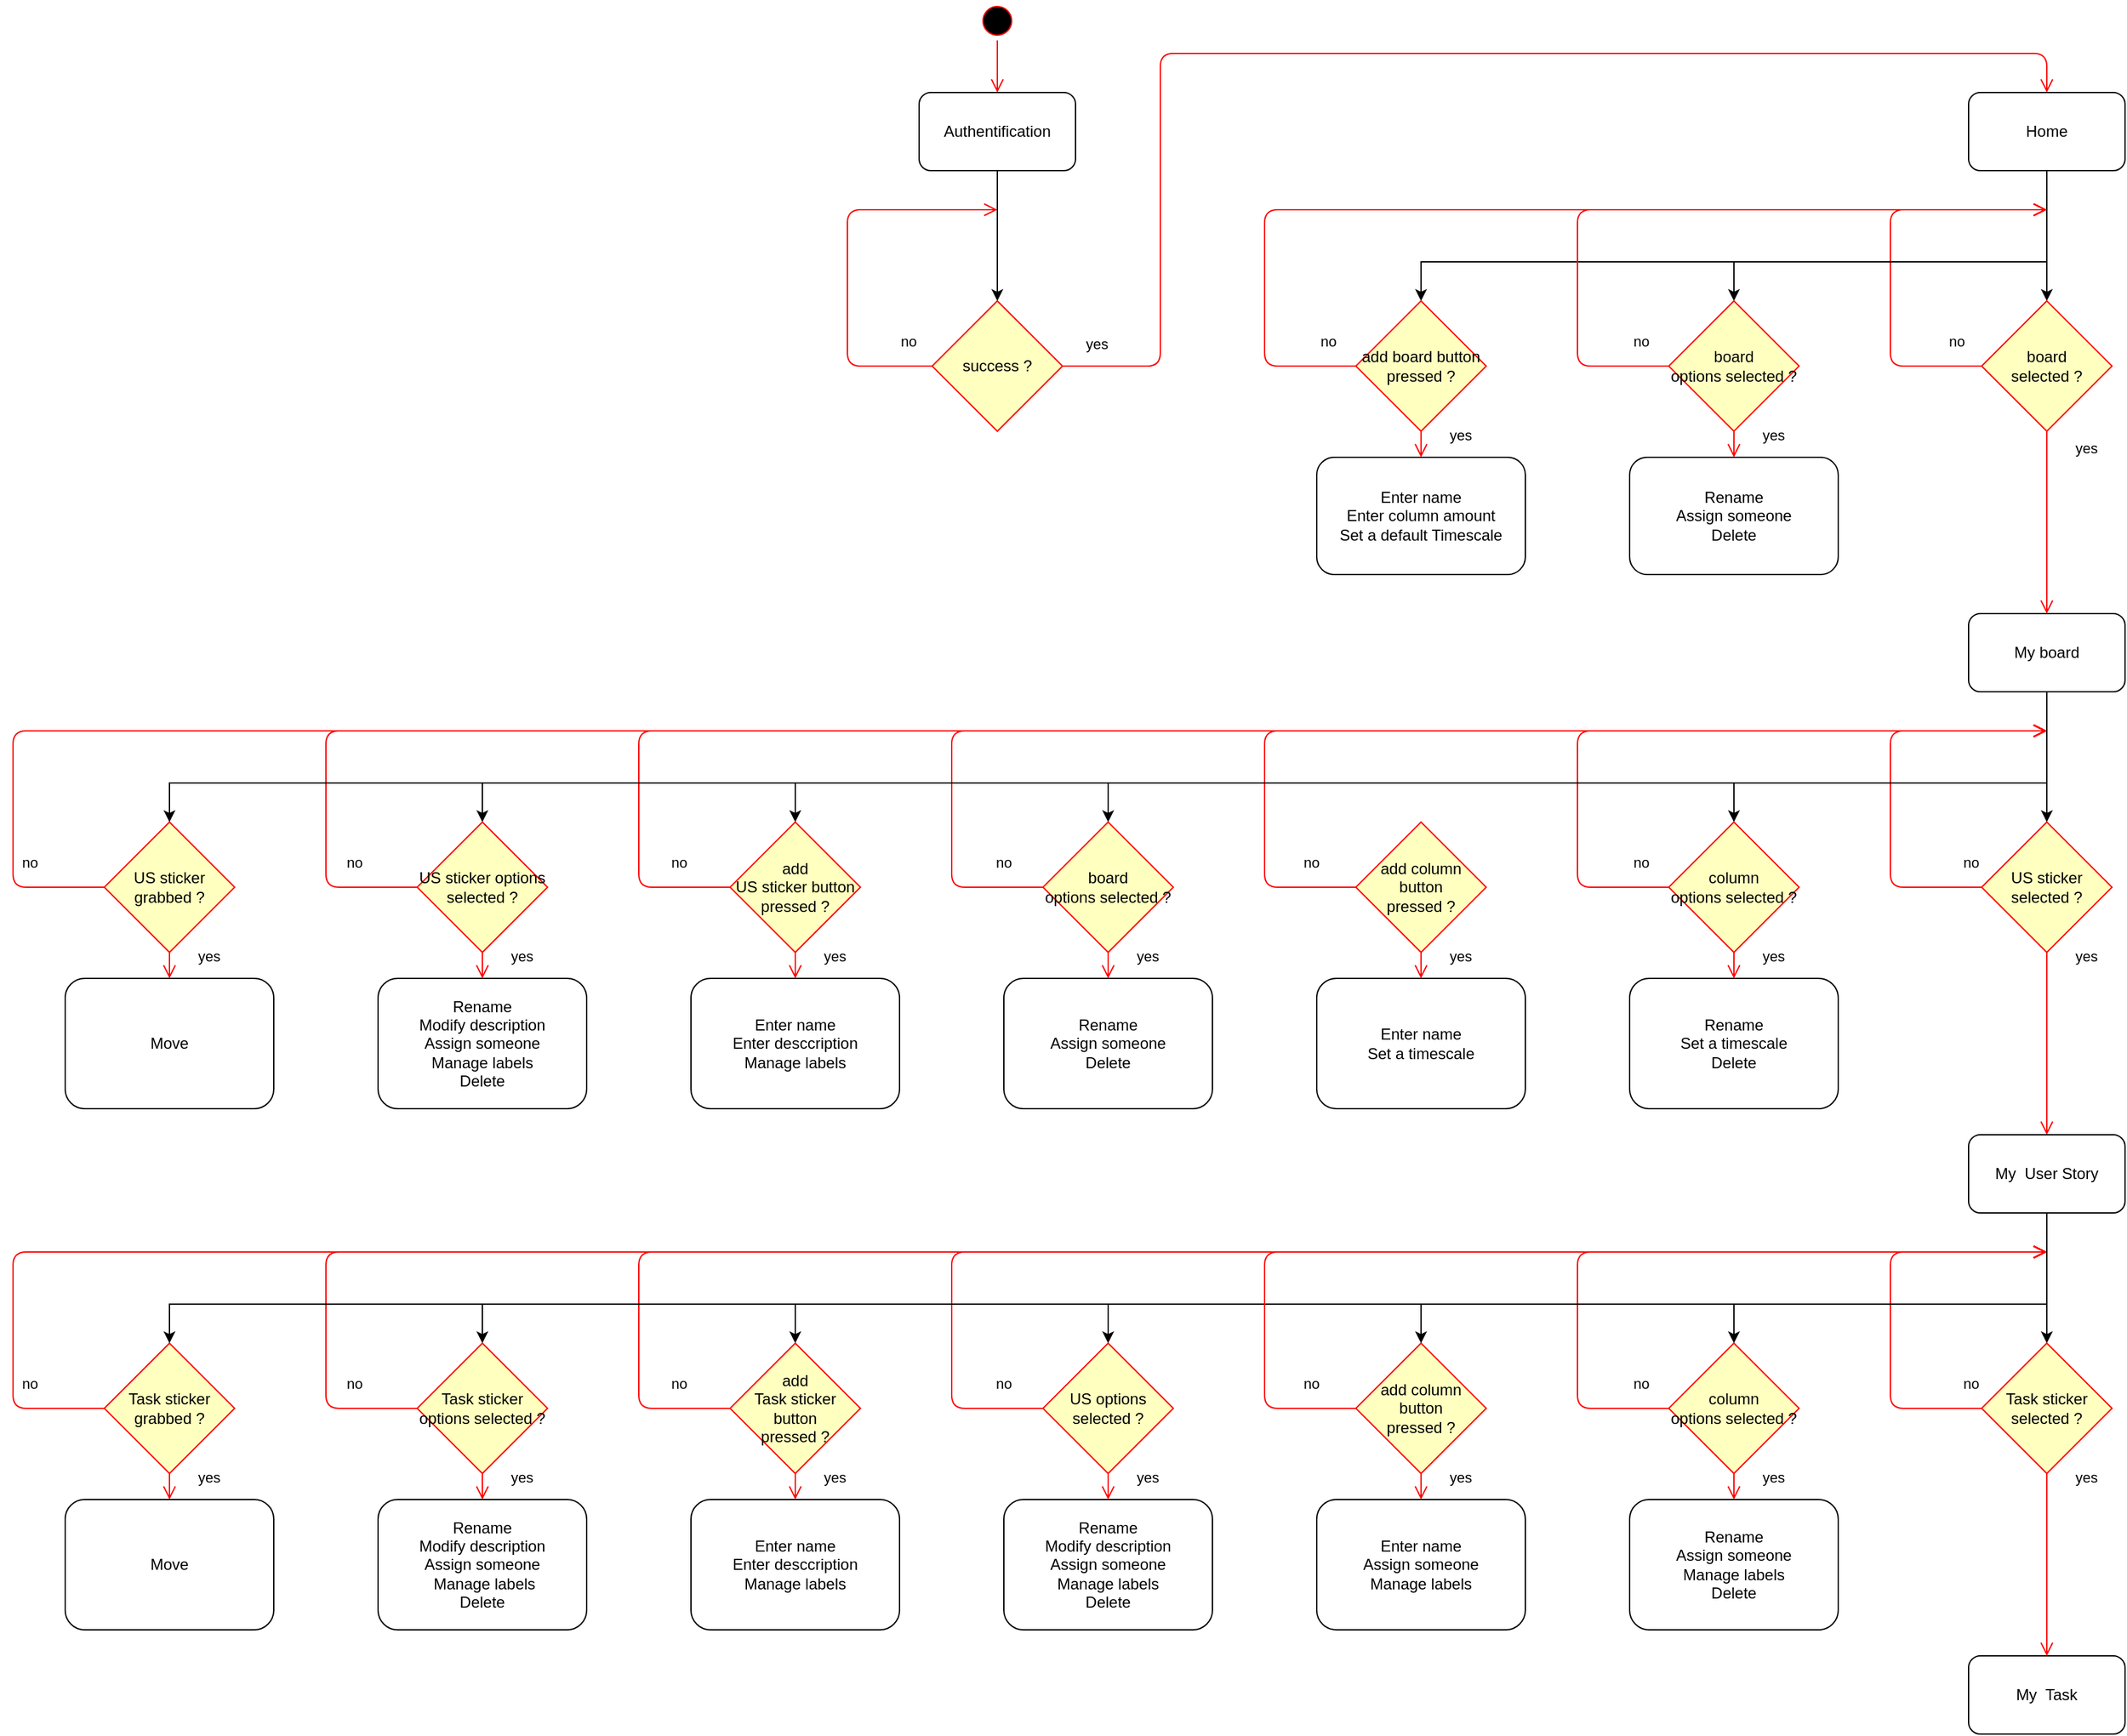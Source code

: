 <mxfile version="14.7.1" type="github">
  <diagram id="C5RBs43oDa-KdzZeNtuy" name="Page-1">
    <mxGraphModel dx="1583" dy="603" grid="1" gridSize="10" guides="1" tooltips="1" connect="1" arrows="1" fold="1" page="1" pageScale="1" pageWidth="3300" pageHeight="4681" math="0" shadow="0">
      <root>
        <mxCell id="WIyWlLk6GJQsqaUBKTNV-0" />
        <mxCell id="WIyWlLk6GJQsqaUBKTNV-1" parent="WIyWlLk6GJQsqaUBKTNV-0" />
        <mxCell id="JY1gy3Fn-EUmmL5cIJaz-2" value="" style="ellipse;html=1;shape=startState;fillColor=#000000;strokeColor=#ff0000;" parent="WIyWlLk6GJQsqaUBKTNV-1" vertex="1">
          <mxGeometry x="1260" y="120" width="30" height="30" as="geometry" />
        </mxCell>
        <mxCell id="JY1gy3Fn-EUmmL5cIJaz-3" value="" style="edgeStyle=orthogonalEdgeStyle;html=1;verticalAlign=bottom;endArrow=open;endSize=8;strokeColor=#ff0000;entryX=0.5;entryY=0;entryDx=0;entryDy=0;" parent="WIyWlLk6GJQsqaUBKTNV-1" source="JY1gy3Fn-EUmmL5cIJaz-2" target="JY1gy3Fn-EUmmL5cIJaz-33" edge="1">
          <mxGeometry relative="1" as="geometry">
            <mxPoint x="1275" y="230" as="targetPoint" />
          </mxGeometry>
        </mxCell>
        <mxCell id="JY1gy3Fn-EUmmL5cIJaz-12" style="edgeStyle=orthogonalEdgeStyle;rounded=0;orthogonalLoop=1;jettySize=auto;html=1;exitX=0.5;exitY=1;exitDx=0;exitDy=0;entryX=0.5;entryY=0;entryDx=0;entryDy=0;" parent="WIyWlLk6GJQsqaUBKTNV-1" source="JY1gy3Fn-EUmmL5cIJaz-33" target="JY1gy3Fn-EUmmL5cIJaz-9" edge="1">
          <mxGeometry relative="1" as="geometry">
            <mxPoint x="1275" y="300" as="sourcePoint" />
          </mxGeometry>
        </mxCell>
        <mxCell id="JY1gy3Fn-EUmmL5cIJaz-9" value="success ?" style="rhombus;whiteSpace=wrap;html=1;fillColor=#ffffc0;strokeColor=#ff0000;" parent="WIyWlLk6GJQsqaUBKTNV-1" vertex="1">
          <mxGeometry x="1225" y="350" width="100" height="100" as="geometry" />
        </mxCell>
        <mxCell id="JY1gy3Fn-EUmmL5cIJaz-10" value="no" style="edgeStyle=orthogonalEdgeStyle;html=1;align=left;verticalAlign=bottom;endArrow=open;endSize=8;strokeColor=#ff0000;exitX=0;exitY=0.5;exitDx=0;exitDy=0;" parent="WIyWlLk6GJQsqaUBKTNV-1" source="JY1gy3Fn-EUmmL5cIJaz-9" edge="1">
          <mxGeometry x="-0.824" y="-10" relative="1" as="geometry">
            <mxPoint x="1275" y="280" as="targetPoint" />
            <Array as="points">
              <mxPoint x="1160" y="400" />
              <mxPoint x="1160" y="280" />
            </Array>
            <mxPoint as="offset" />
          </mxGeometry>
        </mxCell>
        <mxCell id="JY1gy3Fn-EUmmL5cIJaz-11" value="yes" style="edgeStyle=orthogonalEdgeStyle;html=1;align=left;verticalAlign=top;endArrow=open;endSize=8;strokeColor=#ff0000;entryX=0.5;entryY=0;entryDx=0;entryDy=0;exitX=1;exitY=0.5;exitDx=0;exitDy=0;" parent="WIyWlLk6GJQsqaUBKTNV-1" source="JY1gy3Fn-EUmmL5cIJaz-9" target="JY1gy3Fn-EUmmL5cIJaz-32" edge="1">
          <mxGeometry x="-0.97" y="30" relative="1" as="geometry">
            <mxPoint x="1760" y="230" as="targetPoint" />
            <mxPoint x="1490" y="350" as="sourcePoint" />
            <Array as="points">
              <mxPoint x="1400" y="400" />
              <mxPoint x="1400" y="160" />
              <mxPoint x="2080" y="160" />
            </Array>
            <mxPoint as="offset" />
          </mxGeometry>
        </mxCell>
        <mxCell id="JY1gy3Fn-EUmmL5cIJaz-25" style="edgeStyle=orthogonalEdgeStyle;rounded=0;orthogonalLoop=1;jettySize=auto;html=1;exitX=0.5;exitY=1;exitDx=0;exitDy=0;entryX=0.5;entryY=0;entryDx=0;entryDy=0;" parent="WIyWlLk6GJQsqaUBKTNV-1" source="JY1gy3Fn-EUmmL5cIJaz-32" edge="1" target="JY1gy3Fn-EUmmL5cIJaz-39">
          <mxGeometry relative="1" as="geometry">
            <mxPoint x="2080" y="300" as="sourcePoint" />
            <mxPoint x="2100" y="340" as="targetPoint" />
          </mxGeometry>
        </mxCell>
        <mxCell id="_KC-3M1fQCvKJhTVu-NZ-2" style="edgeStyle=orthogonalEdgeStyle;rounded=0;orthogonalLoop=1;jettySize=auto;html=1;exitX=0.5;exitY=1;exitDx=0;exitDy=0;entryX=0.5;entryY=0;entryDx=0;entryDy=0;" edge="1" parent="WIyWlLk6GJQsqaUBKTNV-1" source="JY1gy3Fn-EUmmL5cIJaz-32" target="_KC-3M1fQCvKJhTVu-NZ-1">
          <mxGeometry relative="1" as="geometry">
            <Array as="points">
              <mxPoint x="2080" y="320" />
              <mxPoint x="1600" y="320" />
            </Array>
          </mxGeometry>
        </mxCell>
        <mxCell id="JY1gy3Fn-EUmmL5cIJaz-32" value="Home" style="rounded=1;whiteSpace=wrap;html=1;" parent="WIyWlLk6GJQsqaUBKTNV-1" vertex="1">
          <mxGeometry x="2020" y="190" width="120" height="60" as="geometry" />
        </mxCell>
        <mxCell id="JY1gy3Fn-EUmmL5cIJaz-33" value="Authentification" style="rounded=1;whiteSpace=wrap;html=1;" parent="WIyWlLk6GJQsqaUBKTNV-1" vertex="1">
          <mxGeometry x="1215" y="190" width="120" height="60" as="geometry" />
        </mxCell>
        <mxCell id="_KC-3M1fQCvKJhTVu-NZ-27" style="edgeStyle=orthogonalEdgeStyle;rounded=0;orthogonalLoop=1;jettySize=auto;html=1;exitX=0.5;exitY=1;exitDx=0;exitDy=0;entryX=0.5;entryY=0;entryDx=0;entryDy=0;" edge="1" parent="WIyWlLk6GJQsqaUBKTNV-1" source="JY1gy3Fn-EUmmL5cIJaz-36" target="_KC-3M1fQCvKJhTVu-NZ-20">
          <mxGeometry relative="1" as="geometry">
            <Array as="points">
              <mxPoint x="2080" y="720" />
              <mxPoint x="1840" y="720" />
            </Array>
          </mxGeometry>
        </mxCell>
        <mxCell id="_KC-3M1fQCvKJhTVu-NZ-28" style="edgeStyle=orthogonalEdgeStyle;rounded=0;orthogonalLoop=1;jettySize=auto;html=1;exitX=0.5;exitY=1;exitDx=0;exitDy=0;entryX=0.5;entryY=0;entryDx=0;entryDy=0;" edge="1" parent="WIyWlLk6GJQsqaUBKTNV-1" source="JY1gy3Fn-EUmmL5cIJaz-36" target="_KC-3M1fQCvKJhTVu-NZ-22">
          <mxGeometry relative="1" as="geometry">
            <Array as="points">
              <mxPoint x="2080" y="720" />
              <mxPoint x="1360" y="720" />
            </Array>
          </mxGeometry>
        </mxCell>
        <mxCell id="_KC-3M1fQCvKJhTVu-NZ-33" style="edgeStyle=orthogonalEdgeStyle;rounded=0;orthogonalLoop=1;jettySize=auto;html=1;exitX=0.5;exitY=1;exitDx=0;exitDy=0;entryX=0.5;entryY=0;entryDx=0;entryDy=0;" edge="1" parent="WIyWlLk6GJQsqaUBKTNV-1" source="JY1gy3Fn-EUmmL5cIJaz-36" target="_KC-3M1fQCvKJhTVu-NZ-29">
          <mxGeometry relative="1" as="geometry">
            <Array as="points">
              <mxPoint x="2080" y="720" />
              <mxPoint x="1120" y="720" />
            </Array>
          </mxGeometry>
        </mxCell>
        <mxCell id="_KC-3M1fQCvKJhTVu-NZ-38" style="edgeStyle=orthogonalEdgeStyle;rounded=0;orthogonalLoop=1;jettySize=auto;html=1;exitX=0.5;exitY=1;exitDx=0;exitDy=0;entryX=0.5;entryY=0;entryDx=0;entryDy=0;" edge="1" parent="WIyWlLk6GJQsqaUBKTNV-1" source="JY1gy3Fn-EUmmL5cIJaz-36" target="_KC-3M1fQCvKJhTVu-NZ-34">
          <mxGeometry relative="1" as="geometry">
            <Array as="points">
              <mxPoint x="2080" y="720" />
              <mxPoint x="880" y="720" />
            </Array>
          </mxGeometry>
        </mxCell>
        <mxCell id="_KC-3M1fQCvKJhTVu-NZ-40" style="edgeStyle=orthogonalEdgeStyle;rounded=0;orthogonalLoop=1;jettySize=auto;html=1;entryX=0.5;entryY=0;entryDx=0;entryDy=0;" edge="1" parent="WIyWlLk6GJQsqaUBKTNV-1" source="JY1gy3Fn-EUmmL5cIJaz-36" target="_KC-3M1fQCvKJhTVu-NZ-39">
          <mxGeometry relative="1" as="geometry" />
        </mxCell>
        <mxCell id="JY1gy3Fn-EUmmL5cIJaz-36" value="My board" style="rounded=1;whiteSpace=wrap;html=1;" parent="WIyWlLk6GJQsqaUBKTNV-1" vertex="1">
          <mxGeometry x="2020" y="590" width="120" height="60" as="geometry" />
        </mxCell>
        <mxCell id="JY1gy3Fn-EUmmL5cIJaz-38" value="&lt;div&gt;Rename&lt;/div&gt;&lt;div&gt;Assign someone&lt;/div&gt;&lt;div&gt;Delete&lt;br&gt;&lt;/div&gt;" style="rounded=1;whiteSpace=wrap;html=1;" parent="WIyWlLk6GJQsqaUBKTNV-1" vertex="1">
          <mxGeometry x="1760" y="470" width="160" height="90" as="geometry" />
        </mxCell>
        <mxCell id="JY1gy3Fn-EUmmL5cIJaz-39" value="&lt;div&gt;board &lt;br&gt;&lt;/div&gt;&lt;div&gt;selected ?&lt;/div&gt;" style="rhombus;whiteSpace=wrap;html=1;fillColor=#ffffc0;strokeColor=#ff0000;" parent="WIyWlLk6GJQsqaUBKTNV-1" vertex="1">
          <mxGeometry x="2030" y="350" width="100" height="100" as="geometry" />
        </mxCell>
        <mxCell id="JY1gy3Fn-EUmmL5cIJaz-41" value="yes" style="edgeStyle=orthogonalEdgeStyle;html=1;align=left;verticalAlign=top;endArrow=open;endSize=8;strokeColor=#ff0000;entryX=0.5;entryY=0;entryDx=0;entryDy=0;exitX=0.5;exitY=1;exitDx=0;exitDy=0;" parent="WIyWlLk6GJQsqaUBKTNV-1" source="JY1gy3Fn-EUmmL5cIJaz-39" target="JY1gy3Fn-EUmmL5cIJaz-36" edge="1">
          <mxGeometry x="-1" y="20" relative="1" as="geometry">
            <mxPoint x="2490" y="200" as="targetPoint" />
            <mxPoint x="2040" y="490" as="sourcePoint" />
            <Array as="points">
              <mxPoint x="2080" y="530" />
              <mxPoint x="2080" y="530" />
            </Array>
            <mxPoint as="offset" />
          </mxGeometry>
        </mxCell>
        <mxCell id="JY1gy3Fn-EUmmL5cIJaz-42" value="no" style="edgeStyle=orthogonalEdgeStyle;html=1;align=left;verticalAlign=bottom;endArrow=open;endSize=8;strokeColor=#ff0000;exitX=0;exitY=0.5;exitDx=0;exitDy=0;" parent="WIyWlLk6GJQsqaUBKTNV-1" source="JY1gy3Fn-EUmmL5cIJaz-39" edge="1">
          <mxGeometry x="-0.824" y="-10" relative="1" as="geometry">
            <mxPoint x="2080" y="280" as="targetPoint" />
            <mxPoint x="1965" y="380" as="sourcePoint" />
            <Array as="points">
              <mxPoint x="1960" y="400" />
              <mxPoint x="1960" y="280" />
            </Array>
            <mxPoint as="offset" />
          </mxGeometry>
        </mxCell>
        <mxCell id="JY1gy3Fn-EUmmL5cIJaz-44" style="edgeStyle=orthogonalEdgeStyle;rounded=0;orthogonalLoop=1;jettySize=auto;html=1;exitX=0.5;exitY=1;exitDx=0;exitDy=0;entryX=0.5;entryY=0;entryDx=0;entryDy=0;" parent="WIyWlLk6GJQsqaUBKTNV-1" source="JY1gy3Fn-EUmmL5cIJaz-32" edge="1" target="JY1gy3Fn-EUmmL5cIJaz-45">
          <mxGeometry relative="1" as="geometry">
            <mxPoint x="2090" y="280" as="sourcePoint" />
            <mxPoint x="1840" y="320" as="targetPoint" />
            <Array as="points">
              <mxPoint x="2080" y="320" />
              <mxPoint x="1840" y="320" />
            </Array>
          </mxGeometry>
        </mxCell>
        <mxCell id="JY1gy3Fn-EUmmL5cIJaz-45" value="&lt;div&gt;board &lt;br&gt;&lt;/div&gt;&lt;div&gt;options selected ?&lt;/div&gt;" style="rhombus;whiteSpace=wrap;html=1;fillColor=#ffffc0;strokeColor=#ff0000;" parent="WIyWlLk6GJQsqaUBKTNV-1" vertex="1">
          <mxGeometry x="1790" y="350" width="100" height="100" as="geometry" />
        </mxCell>
        <mxCell id="JY1gy3Fn-EUmmL5cIJaz-50" value="yes" style="edgeStyle=orthogonalEdgeStyle;html=1;align=left;verticalAlign=top;endArrow=open;endSize=8;strokeColor=#ff0000;entryX=0.5;entryY=0;entryDx=0;entryDy=0;exitX=0.5;exitY=1;exitDx=0;exitDy=0;" parent="WIyWlLk6GJQsqaUBKTNV-1" source="JY1gy3Fn-EUmmL5cIJaz-45" target="JY1gy3Fn-EUmmL5cIJaz-38" edge="1">
          <mxGeometry x="-1" y="22" relative="1" as="geometry">
            <mxPoint x="2090" y="240" as="targetPoint" />
            <mxPoint x="1645" y="410" as="sourcePoint" />
            <Array as="points">
              <mxPoint x="1840" y="450" />
              <mxPoint x="1840" y="450" />
            </Array>
            <mxPoint x="-2" y="-10" as="offset" />
          </mxGeometry>
        </mxCell>
        <mxCell id="_KC-3M1fQCvKJhTVu-NZ-1" value="&lt;div&gt;add board button &lt;br&gt;&lt;/div&gt;&lt;div&gt;pressed ?&lt;/div&gt;" style="rhombus;whiteSpace=wrap;html=1;fillColor=#ffffc0;strokeColor=#ff0000;" vertex="1" parent="WIyWlLk6GJQsqaUBKTNV-1">
          <mxGeometry x="1550" y="350" width="100" height="100" as="geometry" />
        </mxCell>
        <mxCell id="_KC-3M1fQCvKJhTVu-NZ-3" value="no" style="edgeStyle=orthogonalEdgeStyle;html=1;align=left;verticalAlign=bottom;endArrow=open;endSize=8;strokeColor=#ff0000;exitX=0;exitY=0.5;exitDx=0;exitDy=0;" edge="1" parent="WIyWlLk6GJQsqaUBKTNV-1" source="JY1gy3Fn-EUmmL5cIJaz-45">
          <mxGeometry x="-0.893" y="-10" relative="1" as="geometry">
            <mxPoint x="2080" y="280" as="targetPoint" />
            <mxPoint x="1770" y="410" as="sourcePoint" />
            <Array as="points">
              <mxPoint x="1720" y="400" />
              <mxPoint x="1720" y="280" />
            </Array>
            <mxPoint as="offset" />
          </mxGeometry>
        </mxCell>
        <mxCell id="_KC-3M1fQCvKJhTVu-NZ-4" value="no" style="edgeStyle=orthogonalEdgeStyle;html=1;align=left;verticalAlign=bottom;endArrow=open;endSize=8;strokeColor=#ff0000;exitX=0;exitY=0.5;exitDx=0;exitDy=0;" edge="1" parent="WIyWlLk6GJQsqaUBKTNV-1" source="_KC-3M1fQCvKJhTVu-NZ-1">
          <mxGeometry x="-0.925" y="-10" relative="1" as="geometry">
            <mxPoint x="2080" y="280" as="targetPoint" />
            <mxPoint x="1530" y="420" as="sourcePoint" />
            <Array as="points">
              <mxPoint x="1480" y="400" />
              <mxPoint x="1480" y="280" />
            </Array>
            <mxPoint as="offset" />
          </mxGeometry>
        </mxCell>
        <mxCell id="_KC-3M1fQCvKJhTVu-NZ-5" value="&lt;div align=&quot;center&quot;&gt;Enter name&lt;/div&gt;&lt;div align=&quot;center&quot;&gt;Enter column amount&lt;/div&gt;&lt;div align=&quot;center&quot;&gt;Set a default Timescale&lt;br&gt;&lt;/div&gt;" style="rounded=1;whiteSpace=wrap;html=1;align=center;" vertex="1" parent="WIyWlLk6GJQsqaUBKTNV-1">
          <mxGeometry x="1520" y="470" width="160" height="90" as="geometry" />
        </mxCell>
        <mxCell id="_KC-3M1fQCvKJhTVu-NZ-7" value="yes" style="edgeStyle=orthogonalEdgeStyle;html=1;align=left;verticalAlign=top;endArrow=open;endSize=8;strokeColor=#ff0000;entryX=0.5;entryY=0;entryDx=0;entryDy=0;exitX=0.5;exitY=1;exitDx=0;exitDy=0;" edge="1" parent="WIyWlLk6GJQsqaUBKTNV-1" source="_KC-3M1fQCvKJhTVu-NZ-1" target="_KC-3M1fQCvKJhTVu-NZ-5">
          <mxGeometry x="-1" y="22" relative="1" as="geometry">
            <mxPoint x="1850" y="480" as="targetPoint" />
            <mxPoint x="1850" y="450" as="sourcePoint" />
            <Array as="points">
              <mxPoint x="1600" y="460" />
              <mxPoint x="1600" y="460" />
            </Array>
            <mxPoint x="-2" y="-10" as="offset" />
          </mxGeometry>
        </mxCell>
        <mxCell id="_KC-3M1fQCvKJhTVu-NZ-20" value="&lt;div&gt;column &lt;br&gt;&lt;/div&gt;&lt;div&gt;options selected ?&lt;/div&gt;" style="rhombus;whiteSpace=wrap;html=1;fillColor=#ffffc0;strokeColor=#ff0000;" vertex="1" parent="WIyWlLk6GJQsqaUBKTNV-1">
          <mxGeometry x="1790" y="750" width="100" height="100" as="geometry" />
        </mxCell>
        <mxCell id="_KC-3M1fQCvKJhTVu-NZ-21" value="yes" style="edgeStyle=orthogonalEdgeStyle;html=1;align=left;verticalAlign=top;endArrow=open;endSize=8;strokeColor=#ff0000;exitX=0.5;exitY=1;exitDx=0;exitDy=0;entryX=0.5;entryY=0;entryDx=0;entryDy=0;" edge="1" parent="WIyWlLk6GJQsqaUBKTNV-1" source="_KC-3M1fQCvKJhTVu-NZ-20" target="_KC-3M1fQCvKJhTVu-NZ-70">
          <mxGeometry x="-1" y="22" relative="1" as="geometry">
            <mxPoint x="1840" y="870" as="targetPoint" />
            <mxPoint x="1645" y="810" as="sourcePoint" />
            <Array as="points" />
            <mxPoint x="-2" y="-10" as="offset" />
          </mxGeometry>
        </mxCell>
        <mxCell id="_KC-3M1fQCvKJhTVu-NZ-22" value="&lt;div&gt;board &lt;br&gt;&lt;/div&gt;&lt;div&gt;options selected ?&lt;/div&gt;" style="rhombus;whiteSpace=wrap;html=1;fillColor=#ffffc0;strokeColor=#ff0000;" vertex="1" parent="WIyWlLk6GJQsqaUBKTNV-1">
          <mxGeometry x="1310" y="750" width="100" height="100" as="geometry" />
        </mxCell>
        <mxCell id="_KC-3M1fQCvKJhTVu-NZ-23" value="no" style="edgeStyle=orthogonalEdgeStyle;html=1;align=left;verticalAlign=bottom;endArrow=open;endSize=8;strokeColor=#ff0000;exitX=0;exitY=0.5;exitDx=0;exitDy=0;" edge="1" parent="WIyWlLk6GJQsqaUBKTNV-1" source="_KC-3M1fQCvKJhTVu-NZ-20">
          <mxGeometry x="-0.893" y="-10" relative="1" as="geometry">
            <mxPoint x="2080" y="680" as="targetPoint" />
            <mxPoint x="1770" y="810" as="sourcePoint" />
            <Array as="points">
              <mxPoint x="1720" y="800" />
              <mxPoint x="1720" y="680" />
            </Array>
            <mxPoint as="offset" />
          </mxGeometry>
        </mxCell>
        <mxCell id="_KC-3M1fQCvKJhTVu-NZ-24" value="no" style="edgeStyle=orthogonalEdgeStyle;html=1;align=left;verticalAlign=bottom;endArrow=open;endSize=8;strokeColor=#ff0000;exitX=0;exitY=0.5;exitDx=0;exitDy=0;" edge="1" parent="WIyWlLk6GJQsqaUBKTNV-1" source="_KC-3M1fQCvKJhTVu-NZ-22">
          <mxGeometry x="-0.925" y="-10" relative="1" as="geometry">
            <mxPoint x="2080" y="680" as="targetPoint" />
            <mxPoint x="1530" y="820" as="sourcePoint" />
            <Array as="points">
              <mxPoint x="1310" y="800" />
              <mxPoint x="1240" y="800" />
              <mxPoint x="1240" y="680" />
            </Array>
            <mxPoint as="offset" />
          </mxGeometry>
        </mxCell>
        <mxCell id="_KC-3M1fQCvKJhTVu-NZ-26" value="yes" style="edgeStyle=orthogonalEdgeStyle;html=1;align=left;verticalAlign=top;endArrow=open;endSize=8;strokeColor=#ff0000;exitX=0.5;exitY=1;exitDx=0;exitDy=0;entryX=0.5;entryY=0;entryDx=0;entryDy=0;" edge="1" parent="WIyWlLk6GJQsqaUBKTNV-1" source="_KC-3M1fQCvKJhTVu-NZ-22" target="_KC-3M1fQCvKJhTVu-NZ-69">
          <mxGeometry x="-1" y="22" relative="1" as="geometry">
            <mxPoint x="1360" y="870" as="targetPoint" />
            <mxPoint x="1610" y="850" as="sourcePoint" />
            <Array as="points" />
            <mxPoint x="-2" y="-10" as="offset" />
          </mxGeometry>
        </mxCell>
        <mxCell id="_KC-3M1fQCvKJhTVu-NZ-29" value="&lt;div&gt;add &lt;br&gt;&lt;/div&gt;&lt;div&gt;US sticker button &lt;br&gt;&lt;/div&gt;&lt;div&gt;pressed ?&lt;/div&gt;" style="rhombus;whiteSpace=wrap;html=1;fillColor=#ffffc0;strokeColor=#ff0000;" vertex="1" parent="WIyWlLk6GJQsqaUBKTNV-1">
          <mxGeometry x="1070" y="750" width="100" height="100" as="geometry" />
        </mxCell>
        <mxCell id="_KC-3M1fQCvKJhTVu-NZ-30" value="no" style="edgeStyle=orthogonalEdgeStyle;html=1;align=left;verticalAlign=bottom;endArrow=open;endSize=8;strokeColor=#ff0000;exitX=0;exitY=0.5;exitDx=0;exitDy=0;" edge="1" parent="WIyWlLk6GJQsqaUBKTNV-1" source="_KC-3M1fQCvKJhTVu-NZ-29">
          <mxGeometry x="-0.925" y="-10" relative="1" as="geometry">
            <mxPoint x="2080" y="680" as="targetPoint" />
            <mxPoint x="1270" y="800" as="sourcePoint" />
            <Array as="points">
              <mxPoint x="1070" y="800" />
              <mxPoint x="1000" y="800" />
              <mxPoint x="1000" y="680" />
            </Array>
            <mxPoint as="offset" />
          </mxGeometry>
        </mxCell>
        <mxCell id="_KC-3M1fQCvKJhTVu-NZ-31" value="&lt;div&gt;Enter name&lt;/div&gt;&lt;div&gt;Enter desccription&lt;/div&gt;&lt;div&gt;Manage labels&lt;br&gt;&lt;/div&gt;" style="rounded=1;whiteSpace=wrap;html=1;" vertex="1" parent="WIyWlLk6GJQsqaUBKTNV-1">
          <mxGeometry x="1040" y="870" width="160" height="100" as="geometry" />
        </mxCell>
        <mxCell id="_KC-3M1fQCvKJhTVu-NZ-32" value="yes" style="edgeStyle=orthogonalEdgeStyle;html=1;align=left;verticalAlign=top;endArrow=open;endSize=8;strokeColor=#ff0000;exitX=0.5;exitY=1;exitDx=0;exitDy=0;entryX=0.5;entryY=0;entryDx=0;entryDy=0;" edge="1" parent="WIyWlLk6GJQsqaUBKTNV-1" target="_KC-3M1fQCvKJhTVu-NZ-31" source="_KC-3M1fQCvKJhTVu-NZ-29">
          <mxGeometry x="-1" y="22" relative="1" as="geometry">
            <mxPoint x="1210" y="880" as="targetPoint" />
            <mxPoint x="1120" y="860" as="sourcePoint" />
            <Array as="points" />
            <mxPoint x="-2" y="-10" as="offset" />
          </mxGeometry>
        </mxCell>
        <mxCell id="_KC-3M1fQCvKJhTVu-NZ-34" value="US sticker options selected ?" style="rhombus;whiteSpace=wrap;html=1;fillColor=#ffffc0;strokeColor=#ff0000;" vertex="1" parent="WIyWlLk6GJQsqaUBKTNV-1">
          <mxGeometry x="830" y="750" width="100" height="100" as="geometry" />
        </mxCell>
        <mxCell id="_KC-3M1fQCvKJhTVu-NZ-35" value="&lt;div&gt; Rename&lt;/div&gt;&lt;div&gt;Modify description&lt;br&gt;&lt;/div&gt;&lt;div&gt;Assign someone&lt;/div&gt;&lt;div&gt; Manage labels &lt;br&gt;&lt;/div&gt;&lt;div&gt;Delete&lt;/div&gt;" style="rounded=1;whiteSpace=wrap;html=1;" vertex="1" parent="WIyWlLk6GJQsqaUBKTNV-1">
          <mxGeometry x="800" y="870" width="160" height="100" as="geometry" />
        </mxCell>
        <mxCell id="_KC-3M1fQCvKJhTVu-NZ-36" value="yes" style="edgeStyle=orthogonalEdgeStyle;html=1;align=left;verticalAlign=top;endArrow=open;endSize=8;strokeColor=#ff0000;exitX=0.5;exitY=1;exitDx=0;exitDy=0;entryX=0.5;entryY=0;entryDx=0;entryDy=0;" edge="1" parent="WIyWlLk6GJQsqaUBKTNV-1" source="_KC-3M1fQCvKJhTVu-NZ-34" target="_KC-3M1fQCvKJhTVu-NZ-35">
          <mxGeometry x="-1" y="22" relative="1" as="geometry">
            <mxPoint x="1130" y="880" as="targetPoint" />
            <mxPoint x="1130" y="850" as="sourcePoint" />
            <Array as="points" />
            <mxPoint x="-2" y="-10" as="offset" />
          </mxGeometry>
        </mxCell>
        <mxCell id="_KC-3M1fQCvKJhTVu-NZ-37" value="no" style="edgeStyle=orthogonalEdgeStyle;html=1;align=left;verticalAlign=bottom;endArrow=open;endSize=8;strokeColor=#ff0000;exitX=0;exitY=0.5;exitDx=0;exitDy=0;" edge="1" parent="WIyWlLk6GJQsqaUBKTNV-1" source="_KC-3M1fQCvKJhTVu-NZ-34">
          <mxGeometry x="-0.925" y="-10" relative="1" as="geometry">
            <mxPoint x="2080" y="680" as="targetPoint" />
            <mxPoint x="1040" y="800" as="sourcePoint" />
            <Array as="points">
              <mxPoint x="830" y="800" />
              <mxPoint x="760" y="800" />
              <mxPoint x="760" y="680" />
            </Array>
            <mxPoint as="offset" />
          </mxGeometry>
        </mxCell>
        <mxCell id="_KC-3M1fQCvKJhTVu-NZ-39" value="US sticker selected ?" style="rhombus;whiteSpace=wrap;html=1;fillColor=#ffffc0;strokeColor=#ff0000;" vertex="1" parent="WIyWlLk6GJQsqaUBKTNV-1">
          <mxGeometry x="2030" y="750" width="100" height="100" as="geometry" />
        </mxCell>
        <mxCell id="_KC-3M1fQCvKJhTVu-NZ-41" value="no" style="edgeStyle=orthogonalEdgeStyle;html=1;align=left;verticalAlign=bottom;endArrow=open;endSize=8;strokeColor=#ff0000;exitX=0;exitY=0.5;exitDx=0;exitDy=0;" edge="1" parent="WIyWlLk6GJQsqaUBKTNV-1" source="_KC-3M1fQCvKJhTVu-NZ-39">
          <mxGeometry x="-0.893" y="-10" relative="1" as="geometry">
            <mxPoint x="2080" y="680" as="targetPoint" />
            <mxPoint x="2040" y="800" as="sourcePoint" />
            <Array as="points">
              <mxPoint x="1960" y="800" />
              <mxPoint x="1960" y="680" />
            </Array>
            <mxPoint as="offset" />
          </mxGeometry>
        </mxCell>
        <mxCell id="_KC-3M1fQCvKJhTVu-NZ-42" value="yes" style="edgeStyle=orthogonalEdgeStyle;html=1;align=left;verticalAlign=top;endArrow=open;endSize=8;strokeColor=#ff0000;exitX=0.5;exitY=1;exitDx=0;exitDy=0;entryX=0.5;entryY=0;entryDx=0;entryDy=0;" edge="1" parent="WIyWlLk6GJQsqaUBKTNV-1" source="_KC-3M1fQCvKJhTVu-NZ-39" target="_KC-3M1fQCvKJhTVu-NZ-48">
          <mxGeometry x="-1" y="22" relative="1" as="geometry">
            <mxPoint x="4740" y="150" as="targetPoint" />
            <mxPoint x="3500" y="360" as="sourcePoint" />
            <Array as="points">
              <mxPoint x="2080" y="920" />
              <mxPoint x="2080" y="920" />
            </Array>
            <mxPoint x="-2" y="-10" as="offset" />
          </mxGeometry>
        </mxCell>
        <mxCell id="_KC-3M1fQCvKJhTVu-NZ-43" style="edgeStyle=orthogonalEdgeStyle;rounded=0;orthogonalLoop=1;jettySize=auto;html=1;exitX=0.5;exitY=1;exitDx=0;exitDy=0;entryX=0.5;entryY=0;entryDx=0;entryDy=0;" edge="1" parent="WIyWlLk6GJQsqaUBKTNV-1" source="_KC-3M1fQCvKJhTVu-NZ-48" target="_KC-3M1fQCvKJhTVu-NZ-51">
          <mxGeometry relative="1" as="geometry">
            <Array as="points">
              <mxPoint x="2080" y="1120" />
              <mxPoint x="1840" y="1120" />
            </Array>
          </mxGeometry>
        </mxCell>
        <mxCell id="_KC-3M1fQCvKJhTVu-NZ-44" style="edgeStyle=orthogonalEdgeStyle;rounded=0;orthogonalLoop=1;jettySize=auto;html=1;exitX=0.5;exitY=1;exitDx=0;exitDy=0;entryX=0.5;entryY=0;entryDx=0;entryDy=0;" edge="1" parent="WIyWlLk6GJQsqaUBKTNV-1" source="_KC-3M1fQCvKJhTVu-NZ-48" target="_KC-3M1fQCvKJhTVu-NZ-53">
          <mxGeometry relative="1" as="geometry">
            <Array as="points">
              <mxPoint x="2080" y="1120" />
              <mxPoint x="1360" y="1120" />
            </Array>
          </mxGeometry>
        </mxCell>
        <mxCell id="_KC-3M1fQCvKJhTVu-NZ-45" style="edgeStyle=orthogonalEdgeStyle;rounded=0;orthogonalLoop=1;jettySize=auto;html=1;exitX=0.5;exitY=1;exitDx=0;exitDy=0;entryX=0.5;entryY=0;entryDx=0;entryDy=0;" edge="1" parent="WIyWlLk6GJQsqaUBKTNV-1" source="_KC-3M1fQCvKJhTVu-NZ-48" target="_KC-3M1fQCvKJhTVu-NZ-57">
          <mxGeometry relative="1" as="geometry">
            <Array as="points">
              <mxPoint x="2080" y="1120" />
              <mxPoint x="1120" y="1120" />
            </Array>
          </mxGeometry>
        </mxCell>
        <mxCell id="_KC-3M1fQCvKJhTVu-NZ-46" style="edgeStyle=orthogonalEdgeStyle;rounded=0;orthogonalLoop=1;jettySize=auto;html=1;exitX=0.5;exitY=1;exitDx=0;exitDy=0;entryX=0.5;entryY=0;entryDx=0;entryDy=0;" edge="1" parent="WIyWlLk6GJQsqaUBKTNV-1" source="_KC-3M1fQCvKJhTVu-NZ-48" target="_KC-3M1fQCvKJhTVu-NZ-61">
          <mxGeometry relative="1" as="geometry">
            <Array as="points">
              <mxPoint x="2080" y="1120" />
              <mxPoint x="880" y="1120" />
            </Array>
          </mxGeometry>
        </mxCell>
        <mxCell id="_KC-3M1fQCvKJhTVu-NZ-47" style="edgeStyle=orthogonalEdgeStyle;rounded=0;orthogonalLoop=1;jettySize=auto;html=1;entryX=0.5;entryY=0;entryDx=0;entryDy=0;" edge="1" parent="WIyWlLk6GJQsqaUBKTNV-1" source="_KC-3M1fQCvKJhTVu-NZ-48" target="_KC-3M1fQCvKJhTVu-NZ-65">
          <mxGeometry relative="1" as="geometry" />
        </mxCell>
        <mxCell id="_KC-3M1fQCvKJhTVu-NZ-48" value="My&amp;nbsp; User Story" style="rounded=1;whiteSpace=wrap;html=1;" vertex="1" parent="WIyWlLk6GJQsqaUBKTNV-1">
          <mxGeometry x="2020" y="990" width="120" height="60" as="geometry" />
        </mxCell>
        <mxCell id="_KC-3M1fQCvKJhTVu-NZ-49" value="&lt;div&gt;Rename&lt;/div&gt;&lt;div&gt;Modify description&lt;br&gt;&lt;/div&gt;&lt;div&gt;Assign someone&lt;/div&gt;&lt;div&gt;Manage labels&lt;br&gt;&lt;/div&gt;&lt;div&gt;Delete&lt;br&gt;&lt;/div&gt;" style="rounded=1;whiteSpace=wrap;html=1;" vertex="1" parent="WIyWlLk6GJQsqaUBKTNV-1">
          <mxGeometry x="1280" y="1270" width="160" height="100" as="geometry" />
        </mxCell>
        <mxCell id="_KC-3M1fQCvKJhTVu-NZ-50" value="&lt;div&gt;Rename&lt;/div&gt;&lt;div&gt;Assign someone&lt;/div&gt;&lt;div&gt;Manage labels&lt;/div&gt;&lt;div&gt;Delete&lt;br&gt;&lt;/div&gt;" style="rounded=1;whiteSpace=wrap;html=1;" vertex="1" parent="WIyWlLk6GJQsqaUBKTNV-1">
          <mxGeometry x="1760" y="1270" width="160" height="100" as="geometry" />
        </mxCell>
        <mxCell id="_KC-3M1fQCvKJhTVu-NZ-51" value="&lt;div&gt;column &lt;br&gt;&lt;/div&gt;&lt;div&gt;options selected ?&lt;/div&gt;" style="rhombus;whiteSpace=wrap;html=1;fillColor=#ffffc0;strokeColor=#ff0000;" vertex="1" parent="WIyWlLk6GJQsqaUBKTNV-1">
          <mxGeometry x="1790" y="1150" width="100" height="100" as="geometry" />
        </mxCell>
        <mxCell id="_KC-3M1fQCvKJhTVu-NZ-52" value="yes" style="edgeStyle=orthogonalEdgeStyle;html=1;align=left;verticalAlign=top;endArrow=open;endSize=8;strokeColor=#ff0000;exitX=0.5;exitY=1;exitDx=0;exitDy=0;entryX=0.5;entryY=0;entryDx=0;entryDy=0;" edge="1" parent="WIyWlLk6GJQsqaUBKTNV-1" source="_KC-3M1fQCvKJhTVu-NZ-51" target="_KC-3M1fQCvKJhTVu-NZ-50">
          <mxGeometry x="-1" y="22" relative="1" as="geometry">
            <mxPoint x="1740" y="1270" as="targetPoint" />
            <mxPoint x="1645" y="1210" as="sourcePoint" />
            <Array as="points" />
            <mxPoint x="-2" y="-10" as="offset" />
          </mxGeometry>
        </mxCell>
        <mxCell id="_KC-3M1fQCvKJhTVu-NZ-53" value="US options selected ?" style="rhombus;whiteSpace=wrap;html=1;fillColor=#ffffc0;strokeColor=#ff0000;" vertex="1" parent="WIyWlLk6GJQsqaUBKTNV-1">
          <mxGeometry x="1310" y="1150" width="100" height="100" as="geometry" />
        </mxCell>
        <mxCell id="_KC-3M1fQCvKJhTVu-NZ-54" value="no" style="edgeStyle=orthogonalEdgeStyle;html=1;align=left;verticalAlign=bottom;endArrow=open;endSize=8;strokeColor=#ff0000;exitX=0;exitY=0.5;exitDx=0;exitDy=0;" edge="1" parent="WIyWlLk6GJQsqaUBKTNV-1" source="_KC-3M1fQCvKJhTVu-NZ-51">
          <mxGeometry x="-0.893" y="-10" relative="1" as="geometry">
            <mxPoint x="2080" y="1080" as="targetPoint" />
            <mxPoint x="1770" y="1210" as="sourcePoint" />
            <Array as="points">
              <mxPoint x="1720" y="1200" />
              <mxPoint x="1720" y="1080" />
            </Array>
            <mxPoint as="offset" />
          </mxGeometry>
        </mxCell>
        <mxCell id="_KC-3M1fQCvKJhTVu-NZ-55" value="no" style="edgeStyle=orthogonalEdgeStyle;html=1;align=left;verticalAlign=bottom;endArrow=open;endSize=8;strokeColor=#ff0000;exitX=0;exitY=0.5;exitDx=0;exitDy=0;" edge="1" parent="WIyWlLk6GJQsqaUBKTNV-1" source="_KC-3M1fQCvKJhTVu-NZ-53">
          <mxGeometry x="-0.925" y="-10" relative="1" as="geometry">
            <mxPoint x="2080" y="1080" as="targetPoint" />
            <mxPoint x="1530" y="1220" as="sourcePoint" />
            <Array as="points">
              <mxPoint x="1240" y="1200" />
              <mxPoint x="1240" y="1080" />
            </Array>
            <mxPoint as="offset" />
          </mxGeometry>
        </mxCell>
        <mxCell id="_KC-3M1fQCvKJhTVu-NZ-56" value="yes" style="edgeStyle=orthogonalEdgeStyle;html=1;align=left;verticalAlign=top;endArrow=open;endSize=8;strokeColor=#ff0000;exitX=0.5;exitY=1;exitDx=0;exitDy=0;entryX=0.5;entryY=0;entryDx=0;entryDy=0;" edge="1" parent="WIyWlLk6GJQsqaUBKTNV-1" source="_KC-3M1fQCvKJhTVu-NZ-53" target="_KC-3M1fQCvKJhTVu-NZ-49">
          <mxGeometry x="-1" y="22" relative="1" as="geometry">
            <mxPoint x="1450" y="1260" as="targetPoint" />
            <mxPoint x="1610" y="1250" as="sourcePoint" />
            <Array as="points" />
            <mxPoint x="-2" y="-10" as="offset" />
          </mxGeometry>
        </mxCell>
        <mxCell id="_KC-3M1fQCvKJhTVu-NZ-57" value="&lt;div&gt;add &lt;br&gt;&lt;/div&gt;&lt;div&gt;Task sticker button &lt;br&gt;&lt;/div&gt;&lt;div&gt;pressed ?&lt;/div&gt;" style="rhombus;whiteSpace=wrap;html=1;fillColor=#ffffc0;strokeColor=#ff0000;" vertex="1" parent="WIyWlLk6GJQsqaUBKTNV-1">
          <mxGeometry x="1070" y="1150" width="100" height="100" as="geometry" />
        </mxCell>
        <mxCell id="_KC-3M1fQCvKJhTVu-NZ-58" value="no" style="edgeStyle=orthogonalEdgeStyle;html=1;align=left;verticalAlign=bottom;endArrow=open;endSize=8;strokeColor=#ff0000;exitX=0;exitY=0.5;exitDx=0;exitDy=0;" edge="1" parent="WIyWlLk6GJQsqaUBKTNV-1" source="_KC-3M1fQCvKJhTVu-NZ-57">
          <mxGeometry x="-0.925" y="-10" relative="1" as="geometry">
            <mxPoint x="2080" y="1080" as="targetPoint" />
            <mxPoint x="1270" y="1200" as="sourcePoint" />
            <Array as="points">
              <mxPoint x="1000" y="1200" />
              <mxPoint x="1000" y="1080" />
            </Array>
            <mxPoint as="offset" />
          </mxGeometry>
        </mxCell>
        <mxCell id="_KC-3M1fQCvKJhTVu-NZ-59" value="&lt;div&gt;Enter name&lt;/div&gt;&lt;div&gt;Enter desccription&lt;/div&gt;&lt;div&gt;Manage labels&lt;br&gt;&lt;/div&gt;" style="rounded=1;whiteSpace=wrap;html=1;" vertex="1" parent="WIyWlLk6GJQsqaUBKTNV-1">
          <mxGeometry x="1040" y="1270" width="160" height="100" as="geometry" />
        </mxCell>
        <mxCell id="_KC-3M1fQCvKJhTVu-NZ-60" value="yes" style="edgeStyle=orthogonalEdgeStyle;html=1;align=left;verticalAlign=top;endArrow=open;endSize=8;strokeColor=#ff0000;exitX=0.5;exitY=1;exitDx=0;exitDy=0;entryX=0.5;entryY=0;entryDx=0;entryDy=0;" edge="1" parent="WIyWlLk6GJQsqaUBKTNV-1" source="_KC-3M1fQCvKJhTVu-NZ-57" target="_KC-3M1fQCvKJhTVu-NZ-59">
          <mxGeometry x="-1" y="22" relative="1" as="geometry">
            <mxPoint x="1210" y="1280" as="targetPoint" />
            <mxPoint x="1120" y="1260" as="sourcePoint" />
            <Array as="points" />
            <mxPoint x="-2" y="-10" as="offset" />
          </mxGeometry>
        </mxCell>
        <mxCell id="_KC-3M1fQCvKJhTVu-NZ-61" value="Task sticker options selected ?" style="rhombus;whiteSpace=wrap;html=1;fillColor=#ffffc0;strokeColor=#ff0000;" vertex="1" parent="WIyWlLk6GJQsqaUBKTNV-1">
          <mxGeometry x="830" y="1150" width="100" height="100" as="geometry" />
        </mxCell>
        <mxCell id="_KC-3M1fQCvKJhTVu-NZ-63" value="yes" style="edgeStyle=orthogonalEdgeStyle;html=1;align=left;verticalAlign=top;endArrow=open;endSize=8;strokeColor=#ff0000;exitX=0.5;exitY=1;exitDx=0;exitDy=0;entryX=0.5;entryY=0;entryDx=0;entryDy=0;" edge="1" parent="WIyWlLk6GJQsqaUBKTNV-1" source="_KC-3M1fQCvKJhTVu-NZ-61" target="_KC-3M1fQCvKJhTVu-NZ-71">
          <mxGeometry x="-1" y="22" relative="1" as="geometry">
            <mxPoint x="880" y="1270" as="targetPoint" />
            <mxPoint x="1130" y="1250" as="sourcePoint" />
            <Array as="points" />
            <mxPoint x="-2" y="-10" as="offset" />
          </mxGeometry>
        </mxCell>
        <mxCell id="_KC-3M1fQCvKJhTVu-NZ-64" value="no" style="edgeStyle=orthogonalEdgeStyle;html=1;align=left;verticalAlign=bottom;endArrow=open;endSize=8;strokeColor=#ff0000;exitX=0;exitY=0.5;exitDx=0;exitDy=0;" edge="1" parent="WIyWlLk6GJQsqaUBKTNV-1" source="_KC-3M1fQCvKJhTVu-NZ-61">
          <mxGeometry x="-0.925" y="-10" relative="1" as="geometry">
            <mxPoint x="2080" y="1080" as="targetPoint" />
            <mxPoint x="1040" y="1200" as="sourcePoint" />
            <Array as="points">
              <mxPoint x="760" y="1200" />
              <mxPoint x="760" y="1080" />
            </Array>
            <mxPoint as="offset" />
          </mxGeometry>
        </mxCell>
        <mxCell id="_KC-3M1fQCvKJhTVu-NZ-65" value="Task sticker selected ?" style="rhombus;whiteSpace=wrap;html=1;fillColor=#ffffc0;strokeColor=#ff0000;" vertex="1" parent="WIyWlLk6GJQsqaUBKTNV-1">
          <mxGeometry x="2030" y="1150" width="100" height="100" as="geometry" />
        </mxCell>
        <mxCell id="_KC-3M1fQCvKJhTVu-NZ-66" value="no" style="edgeStyle=orthogonalEdgeStyle;html=1;align=left;verticalAlign=bottom;endArrow=open;endSize=8;strokeColor=#ff0000;exitX=0;exitY=0.5;exitDx=0;exitDy=0;" edge="1" parent="WIyWlLk6GJQsqaUBKTNV-1" source="_KC-3M1fQCvKJhTVu-NZ-65">
          <mxGeometry x="-0.893" y="-10" relative="1" as="geometry">
            <mxPoint x="2080" y="1080" as="targetPoint" />
            <mxPoint x="2040" y="1200" as="sourcePoint" />
            <Array as="points">
              <mxPoint x="1960" y="1200" />
              <mxPoint x="1960" y="1080" />
            </Array>
            <mxPoint as="offset" />
          </mxGeometry>
        </mxCell>
        <mxCell id="_KC-3M1fQCvKJhTVu-NZ-69" value="&lt;div&gt;Rename&lt;/div&gt;&lt;div&gt;Assign someone&lt;/div&gt;&lt;div&gt;Delete&lt;br&gt;&lt;/div&gt;" style="rounded=1;whiteSpace=wrap;html=1;" vertex="1" parent="WIyWlLk6GJQsqaUBKTNV-1">
          <mxGeometry x="1280" y="870" width="160" height="100" as="geometry" />
        </mxCell>
        <mxCell id="_KC-3M1fQCvKJhTVu-NZ-70" value="&lt;div&gt;Rename&lt;/div&gt;&lt;div&gt;Set a timescale&lt;br&gt;&lt;/div&gt;&lt;div&gt;Delete&lt;br&gt;&lt;/div&gt;" style="rounded=1;whiteSpace=wrap;html=1;" vertex="1" parent="WIyWlLk6GJQsqaUBKTNV-1">
          <mxGeometry x="1760" y="870" width="160" height="100" as="geometry" />
        </mxCell>
        <mxCell id="_KC-3M1fQCvKJhTVu-NZ-71" value="&lt;div&gt; Rename&lt;/div&gt;&lt;div&gt;Modify description&lt;br&gt;&lt;/div&gt;&lt;div&gt;Assign someone&lt;/div&gt;&lt;div&gt;&amp;nbsp;Manage labels &lt;br&gt;&lt;/div&gt;&lt;div&gt;Delete&lt;/div&gt;" style="rounded=1;whiteSpace=wrap;html=1;" vertex="1" parent="WIyWlLk6GJQsqaUBKTNV-1">
          <mxGeometry x="800" y="1270" width="160" height="100" as="geometry" />
        </mxCell>
        <mxCell id="_KC-3M1fQCvKJhTVu-NZ-72" value="Task sticker grabbed ?" style="rhombus;whiteSpace=wrap;html=1;fillColor=#ffffc0;strokeColor=#ff0000;" vertex="1" parent="WIyWlLk6GJQsqaUBKTNV-1">
          <mxGeometry x="590" y="1150" width="100" height="100" as="geometry" />
        </mxCell>
        <mxCell id="_KC-3M1fQCvKJhTVu-NZ-73" value="US sticker grabbed ?" style="rhombus;whiteSpace=wrap;html=1;fillColor=#ffffc0;strokeColor=#ff0000;" vertex="1" parent="WIyWlLk6GJQsqaUBKTNV-1">
          <mxGeometry x="590" y="750" width="100" height="100" as="geometry" />
        </mxCell>
        <mxCell id="_KC-3M1fQCvKJhTVu-NZ-74" value="Move" style="rounded=1;whiteSpace=wrap;html=1;" vertex="1" parent="WIyWlLk6GJQsqaUBKTNV-1">
          <mxGeometry x="560" y="870" width="160" height="100" as="geometry" />
        </mxCell>
        <mxCell id="_KC-3M1fQCvKJhTVu-NZ-75" value="&lt;div&gt;add column&lt;/div&gt;&lt;div&gt;button &lt;br&gt;&lt;/div&gt;&lt;div&gt;pressed ?&lt;/div&gt;" style="rhombus;whiteSpace=wrap;html=1;fillColor=#ffffc0;strokeColor=#ff0000;" vertex="1" parent="WIyWlLk6GJQsqaUBKTNV-1">
          <mxGeometry x="1550" y="750" width="100" height="100" as="geometry" />
        </mxCell>
        <mxCell id="_KC-3M1fQCvKJhTVu-NZ-89" value="no" style="edgeStyle=orthogonalEdgeStyle;html=1;align=left;verticalAlign=bottom;endArrow=open;endSize=8;strokeColor=#ff0000;exitX=0;exitY=0.5;exitDx=0;exitDy=0;" edge="1" parent="WIyWlLk6GJQsqaUBKTNV-1" source="_KC-3M1fQCvKJhTVu-NZ-75">
          <mxGeometry x="-0.893" y="-10" relative="1" as="geometry">
            <mxPoint x="2080" y="680" as="targetPoint" />
            <mxPoint x="1660" y="800" as="sourcePoint" />
            <Array as="points">
              <mxPoint x="1480" y="800" />
              <mxPoint x="1480" y="680" />
            </Array>
            <mxPoint as="offset" />
          </mxGeometry>
        </mxCell>
        <mxCell id="_KC-3M1fQCvKJhTVu-NZ-90" value="yes" style="edgeStyle=orthogonalEdgeStyle;html=1;align=left;verticalAlign=top;endArrow=open;endSize=8;strokeColor=#ff0000;exitX=0.5;exitY=1;exitDx=0;exitDy=0;entryX=0.5;entryY=0;entryDx=0;entryDy=0;" edge="1" parent="WIyWlLk6GJQsqaUBKTNV-1" source="_KC-3M1fQCvKJhTVu-NZ-75" target="_KC-3M1fQCvKJhTVu-NZ-91">
          <mxGeometry x="-1" y="22" relative="1" as="geometry">
            <mxPoint x="1730" y="840" as="targetPoint" />
            <mxPoint x="1850" y="860" as="sourcePoint" />
            <Array as="points" />
            <mxPoint x="-2" y="-10" as="offset" />
          </mxGeometry>
        </mxCell>
        <mxCell id="_KC-3M1fQCvKJhTVu-NZ-91" value="&lt;div&gt;Enter name&lt;br&gt;&lt;/div&gt;&lt;div&gt;Set a timescale&lt;/div&gt;" style="rounded=1;whiteSpace=wrap;html=1;" vertex="1" parent="WIyWlLk6GJQsqaUBKTNV-1">
          <mxGeometry x="1520" y="870" width="160" height="100" as="geometry" />
        </mxCell>
        <mxCell id="_KC-3M1fQCvKJhTVu-NZ-92" value="yes" style="edgeStyle=orthogonalEdgeStyle;html=1;align=left;verticalAlign=top;endArrow=open;endSize=8;strokeColor=#ff0000;exitX=0.5;exitY=1;exitDx=0;exitDy=0;entryX=0.5;entryY=0;entryDx=0;entryDy=0;" edge="1" parent="WIyWlLk6GJQsqaUBKTNV-1" source="_KC-3M1fQCvKJhTVu-NZ-73" target="_KC-3M1fQCvKJhTVu-NZ-74">
          <mxGeometry x="-1" y="22" relative="1" as="geometry">
            <mxPoint x="890" y="880" as="targetPoint" />
            <mxPoint x="890" y="860" as="sourcePoint" />
            <Array as="points" />
            <mxPoint x="-2" y="-10" as="offset" />
          </mxGeometry>
        </mxCell>
        <mxCell id="_KC-3M1fQCvKJhTVu-NZ-93" value="no" style="edgeStyle=orthogonalEdgeStyle;html=1;align=left;verticalAlign=bottom;endArrow=open;endSize=8;strokeColor=#ff0000;exitX=0;exitY=0.5;exitDx=0;exitDy=0;" edge="1" parent="WIyWlLk6GJQsqaUBKTNV-1" source="_KC-3M1fQCvKJhTVu-NZ-73">
          <mxGeometry x="-0.925" y="-10" relative="1" as="geometry">
            <mxPoint x="2080" y="680" as="targetPoint" />
            <mxPoint x="770" y="800" as="sourcePoint" />
            <Array as="points">
              <mxPoint x="520" y="800" />
              <mxPoint x="520" y="680" />
            </Array>
            <mxPoint as="offset" />
          </mxGeometry>
        </mxCell>
        <mxCell id="_KC-3M1fQCvKJhTVu-NZ-94" style="edgeStyle=orthogonalEdgeStyle;rounded=0;orthogonalLoop=1;jettySize=auto;html=1;exitX=0.5;exitY=1;exitDx=0;exitDy=0;" edge="1" parent="WIyWlLk6GJQsqaUBKTNV-1" source="JY1gy3Fn-EUmmL5cIJaz-36">
          <mxGeometry relative="1" as="geometry">
            <mxPoint x="2090" y="650" as="sourcePoint" />
            <mxPoint x="640" y="750" as="targetPoint" />
            <Array as="points">
              <mxPoint x="2080" y="720" />
              <mxPoint x="640" y="720" />
            </Array>
          </mxGeometry>
        </mxCell>
        <mxCell id="_KC-3M1fQCvKJhTVu-NZ-95" value="Move" style="rounded=1;whiteSpace=wrap;html=1;" vertex="1" parent="WIyWlLk6GJQsqaUBKTNV-1">
          <mxGeometry x="560" y="1270" width="160" height="100" as="geometry" />
        </mxCell>
        <mxCell id="_KC-3M1fQCvKJhTVu-NZ-96" value="yes" style="edgeStyle=orthogonalEdgeStyle;html=1;align=left;verticalAlign=top;endArrow=open;endSize=8;strokeColor=#ff0000;exitX=0.5;exitY=1;exitDx=0;exitDy=0;entryX=0.5;entryY=0;entryDx=0;entryDy=0;" edge="1" parent="WIyWlLk6GJQsqaUBKTNV-1" source="_KC-3M1fQCvKJhTVu-NZ-72" target="_KC-3M1fQCvKJhTVu-NZ-95">
          <mxGeometry x="-1" y="22" relative="1" as="geometry">
            <mxPoint x="890" y="1280" as="targetPoint" />
            <mxPoint x="890" y="1260" as="sourcePoint" />
            <Array as="points" />
            <mxPoint x="-2" y="-10" as="offset" />
          </mxGeometry>
        </mxCell>
        <mxCell id="_KC-3M1fQCvKJhTVu-NZ-97" value="no" style="edgeStyle=orthogonalEdgeStyle;html=1;align=left;verticalAlign=bottom;endArrow=open;endSize=8;strokeColor=#ff0000;exitX=0;exitY=0.5;exitDx=0;exitDy=0;" edge="1" parent="WIyWlLk6GJQsqaUBKTNV-1" source="_KC-3M1fQCvKJhTVu-NZ-72">
          <mxGeometry x="-0.925" y="-10" relative="1" as="geometry">
            <mxPoint x="2080" y="1080" as="targetPoint" />
            <mxPoint x="780" y="1200" as="sourcePoint" />
            <Array as="points">
              <mxPoint x="520" y="1200" />
              <mxPoint x="520" y="1080" />
            </Array>
            <mxPoint as="offset" />
          </mxGeometry>
        </mxCell>
        <mxCell id="_KC-3M1fQCvKJhTVu-NZ-98" style="edgeStyle=orthogonalEdgeStyle;rounded=0;orthogonalLoop=1;jettySize=auto;html=1;exitX=0.5;exitY=1;exitDx=0;exitDy=0;entryX=0.5;entryY=0;entryDx=0;entryDy=0;" edge="1" parent="WIyWlLk6GJQsqaUBKTNV-1" source="_KC-3M1fQCvKJhTVu-NZ-48" target="_KC-3M1fQCvKJhTVu-NZ-72">
          <mxGeometry relative="1" as="geometry">
            <Array as="points">
              <mxPoint x="2080" y="1120" />
              <mxPoint x="640" y="1120" />
            </Array>
            <mxPoint x="1900" y="1050" as="sourcePoint" />
            <mxPoint x="700" y="1150" as="targetPoint" />
          </mxGeometry>
        </mxCell>
        <mxCell id="_KC-3M1fQCvKJhTVu-NZ-100" value="&lt;div&gt;add column&lt;/div&gt;&lt;div&gt;button &lt;br&gt;&lt;/div&gt;&lt;div&gt;pressed ?&lt;/div&gt;" style="rhombus;whiteSpace=wrap;html=1;fillColor=#ffffc0;strokeColor=#ff0000;" vertex="1" parent="WIyWlLk6GJQsqaUBKTNV-1">
          <mxGeometry x="1550" y="1150" width="100" height="100" as="geometry" />
        </mxCell>
        <mxCell id="_KC-3M1fQCvKJhTVu-NZ-101" value="no" style="edgeStyle=orthogonalEdgeStyle;html=1;align=left;verticalAlign=bottom;endArrow=open;endSize=8;strokeColor=#ff0000;exitX=0;exitY=0.5;exitDx=0;exitDy=0;" edge="1" parent="WIyWlLk6GJQsqaUBKTNV-1" source="_KC-3M1fQCvKJhTVu-NZ-100">
          <mxGeometry x="-0.893" y="-10" relative="1" as="geometry">
            <mxPoint x="2080" y="1080" as="targetPoint" />
            <mxPoint x="1520" y="1200" as="sourcePoint" />
            <Array as="points">
              <mxPoint x="1480" y="1200" />
              <mxPoint x="1480" y="1080" />
            </Array>
            <mxPoint as="offset" />
          </mxGeometry>
        </mxCell>
        <mxCell id="_KC-3M1fQCvKJhTVu-NZ-102" style="edgeStyle=orthogonalEdgeStyle;rounded=0;orthogonalLoop=1;jettySize=auto;html=1;entryX=0.5;entryY=0;entryDx=0;entryDy=0;exitX=0.5;exitY=1;exitDx=0;exitDy=0;" edge="1" parent="WIyWlLk6GJQsqaUBKTNV-1" source="_KC-3M1fQCvKJhTVu-NZ-48" target="_KC-3M1fQCvKJhTVu-NZ-100">
          <mxGeometry relative="1" as="geometry">
            <Array as="points">
              <mxPoint x="2080" y="1120" />
              <mxPoint x="1600" y="1120" />
            </Array>
            <mxPoint x="2103" y="1060" as="sourcePoint" />
            <mxPoint x="1800" y="1150" as="targetPoint" />
          </mxGeometry>
        </mxCell>
        <mxCell id="_KC-3M1fQCvKJhTVu-NZ-103" value="&lt;div&gt;Enter name&lt;/div&gt;&lt;div&gt;Assign someone&lt;/div&gt;&lt;div&gt;Manage labels&lt;/div&gt;" style="rounded=1;whiteSpace=wrap;html=1;" vertex="1" parent="WIyWlLk6GJQsqaUBKTNV-1">
          <mxGeometry x="1520" y="1270" width="160" height="100" as="geometry" />
        </mxCell>
        <mxCell id="_KC-3M1fQCvKJhTVu-NZ-104" value="yes" style="edgeStyle=orthogonalEdgeStyle;html=1;align=left;verticalAlign=top;endArrow=open;endSize=8;strokeColor=#ff0000;exitX=0.5;exitY=1;exitDx=0;exitDy=0;entryX=0.5;entryY=0;entryDx=0;entryDy=0;" edge="1" parent="WIyWlLk6GJQsqaUBKTNV-1" source="_KC-3M1fQCvKJhTVu-NZ-100" target="_KC-3M1fQCvKJhTVu-NZ-103">
          <mxGeometry x="-1" y="22" relative="1" as="geometry">
            <mxPoint x="1850" y="1280" as="targetPoint" />
            <mxPoint x="1850" y="1260" as="sourcePoint" />
            <Array as="points" />
            <mxPoint x="-2" y="-10" as="offset" />
          </mxGeometry>
        </mxCell>
        <mxCell id="_KC-3M1fQCvKJhTVu-NZ-105" value="My&amp;nbsp; Task" style="rounded=1;whiteSpace=wrap;html=1;" vertex="1" parent="WIyWlLk6GJQsqaUBKTNV-1">
          <mxGeometry x="2020" y="1390" width="120" height="60" as="geometry" />
        </mxCell>
        <mxCell id="_KC-3M1fQCvKJhTVu-NZ-106" value="yes" style="edgeStyle=orthogonalEdgeStyle;html=1;align=left;verticalAlign=top;endArrow=open;endSize=8;strokeColor=#ff0000;exitX=0.5;exitY=1;exitDx=0;exitDy=0;entryX=0.5;entryY=0;entryDx=0;entryDy=0;" edge="1" parent="WIyWlLk6GJQsqaUBKTNV-1" source="_KC-3M1fQCvKJhTVu-NZ-65" target="_KC-3M1fQCvKJhTVu-NZ-105">
          <mxGeometry x="-1" y="22" relative="1" as="geometry">
            <mxPoint x="2090" y="1000" as="targetPoint" />
            <mxPoint x="2090" y="860" as="sourcePoint" />
            <Array as="points">
              <mxPoint x="2080" y="1320" />
              <mxPoint x="2080" y="1320" />
            </Array>
            <mxPoint x="-2" y="-10" as="offset" />
          </mxGeometry>
        </mxCell>
      </root>
    </mxGraphModel>
  </diagram>
</mxfile>
